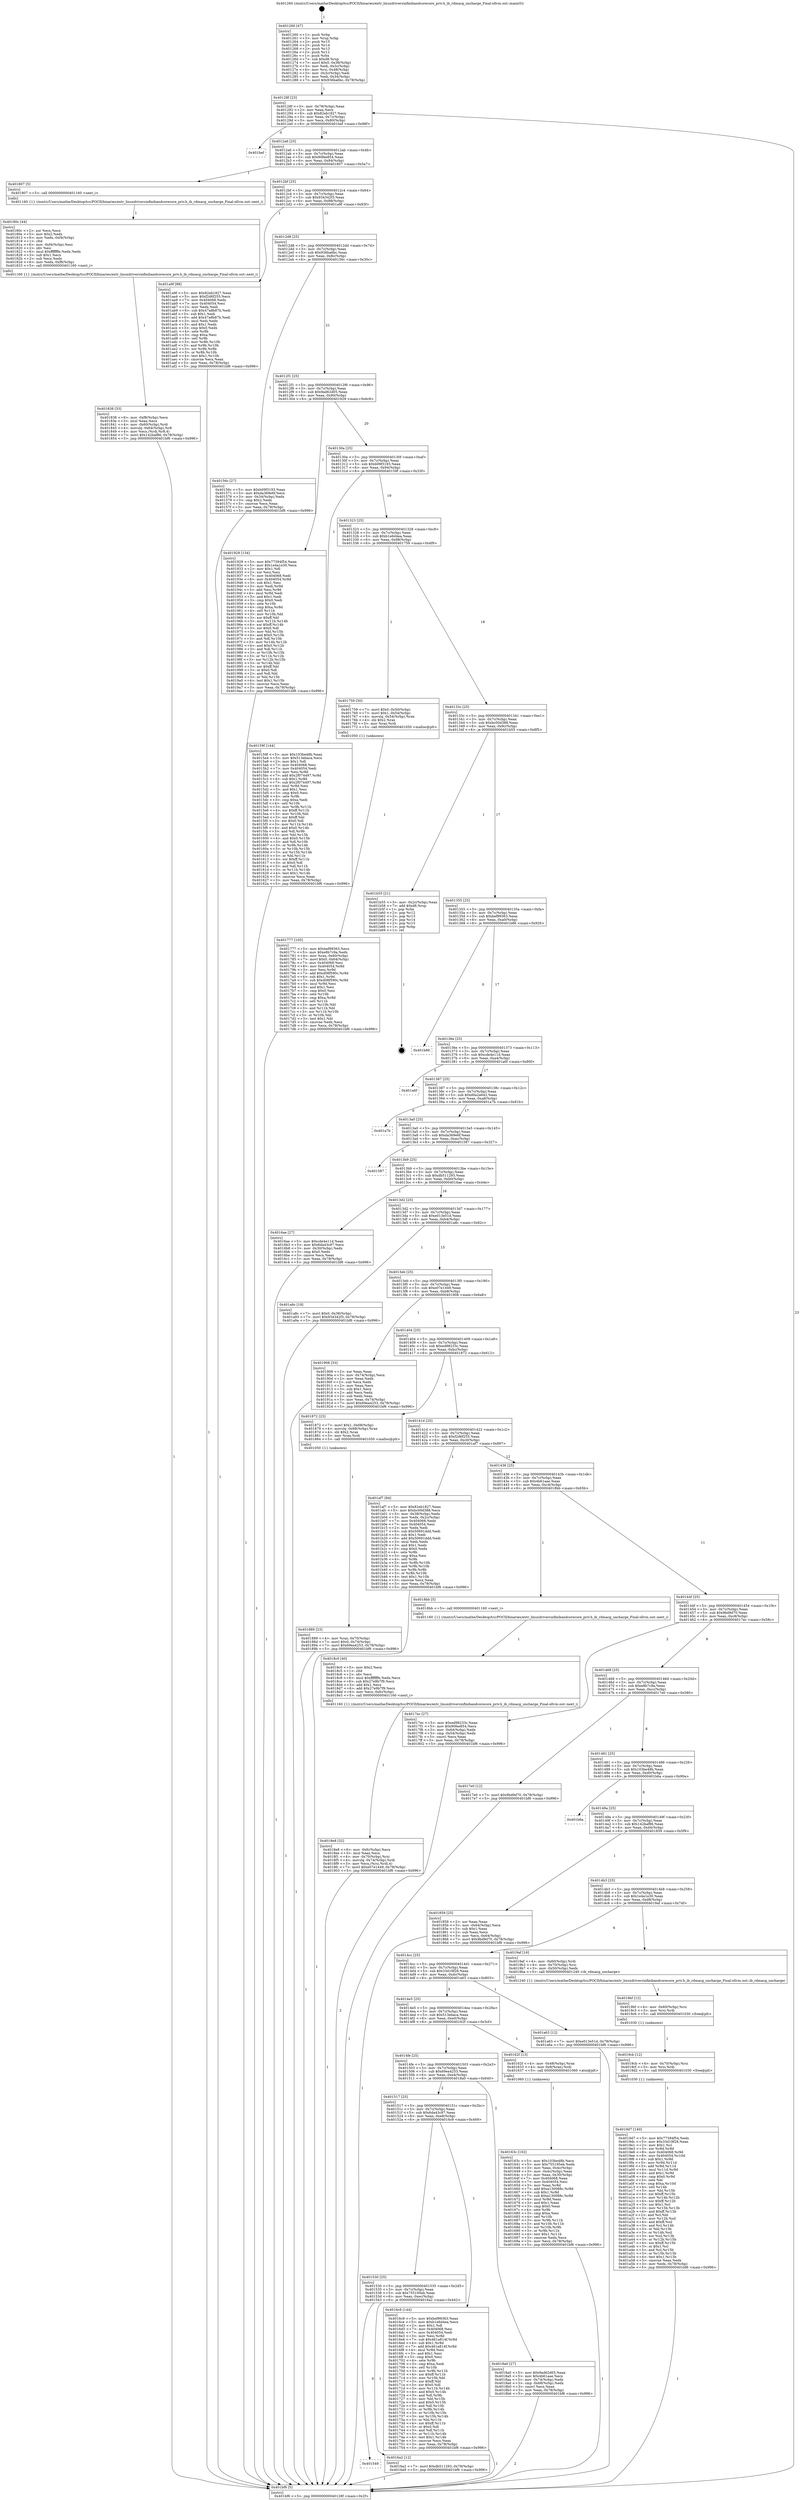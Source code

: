 digraph "0x401260" {
  label = "0x401260 (/mnt/c/Users/mathe/Desktop/tcc/POCII/binaries/extr_linuxdriversinfinibandcorecore_priv.h_ib_rdmacg_uncharge_Final-ollvm.out::main(0))"
  labelloc = "t"
  node[shape=record]

  Entry [label="",width=0.3,height=0.3,shape=circle,fillcolor=black,style=filled]
  "0x40128f" [label="{
     0x40128f [23]\l
     | [instrs]\l
     &nbsp;&nbsp;0x40128f \<+3\>: mov -0x78(%rbp),%eax\l
     &nbsp;&nbsp;0x401292 \<+2\>: mov %eax,%ecx\l
     &nbsp;&nbsp;0x401294 \<+6\>: sub $0x82eb1827,%ecx\l
     &nbsp;&nbsp;0x40129a \<+3\>: mov %eax,-0x7c(%rbp)\l
     &nbsp;&nbsp;0x40129d \<+3\>: mov %ecx,-0x80(%rbp)\l
     &nbsp;&nbsp;0x4012a0 \<+6\>: je 0000000000401bef \<main+0x98f\>\l
  }"]
  "0x401bef" [label="{
     0x401bef\l
  }", style=dashed]
  "0x4012a6" [label="{
     0x4012a6 [25]\l
     | [instrs]\l
     &nbsp;&nbsp;0x4012a6 \<+5\>: jmp 00000000004012ab \<main+0x4b\>\l
     &nbsp;&nbsp;0x4012ab \<+3\>: mov -0x7c(%rbp),%eax\l
     &nbsp;&nbsp;0x4012ae \<+5\>: sub $0x90fee854,%eax\l
     &nbsp;&nbsp;0x4012b3 \<+6\>: mov %eax,-0x84(%rbp)\l
     &nbsp;&nbsp;0x4012b9 \<+6\>: je 0000000000401807 \<main+0x5a7\>\l
  }"]
  Exit [label="",width=0.3,height=0.3,shape=circle,fillcolor=black,style=filled,peripheries=2]
  "0x401807" [label="{
     0x401807 [5]\l
     | [instrs]\l
     &nbsp;&nbsp;0x401807 \<+5\>: call 0000000000401160 \<next_i\>\l
     | [calls]\l
     &nbsp;&nbsp;0x401160 \{1\} (/mnt/c/Users/mathe/Desktop/tcc/POCII/binaries/extr_linuxdriversinfinibandcorecore_priv.h_ib_rdmacg_uncharge_Final-ollvm.out::next_i)\l
  }"]
  "0x4012bf" [label="{
     0x4012bf [25]\l
     | [instrs]\l
     &nbsp;&nbsp;0x4012bf \<+5\>: jmp 00000000004012c4 \<main+0x64\>\l
     &nbsp;&nbsp;0x4012c4 \<+3\>: mov -0x7c(%rbp),%eax\l
     &nbsp;&nbsp;0x4012c7 \<+5\>: sub $0x934342f3,%eax\l
     &nbsp;&nbsp;0x4012cc \<+6\>: mov %eax,-0x88(%rbp)\l
     &nbsp;&nbsp;0x4012d2 \<+6\>: je 0000000000401a9f \<main+0x83f\>\l
  }"]
  "0x4019d7" [label="{
     0x4019d7 [140]\l
     | [instrs]\l
     &nbsp;&nbsp;0x4019d7 \<+5\>: mov $0x77394f54,%edx\l
     &nbsp;&nbsp;0x4019dc \<+5\>: mov $0x33d19f28,%eax\l
     &nbsp;&nbsp;0x4019e1 \<+2\>: mov $0x1,%cl\l
     &nbsp;&nbsp;0x4019e3 \<+3\>: xor %r8d,%r8d\l
     &nbsp;&nbsp;0x4019e6 \<+8\>: mov 0x404068,%r9d\l
     &nbsp;&nbsp;0x4019ee \<+8\>: mov 0x404054,%r10d\l
     &nbsp;&nbsp;0x4019f6 \<+4\>: sub $0x1,%r8d\l
     &nbsp;&nbsp;0x4019fa \<+3\>: mov %r9d,%r11d\l
     &nbsp;&nbsp;0x4019fd \<+3\>: add %r8d,%r11d\l
     &nbsp;&nbsp;0x401a00 \<+4\>: imul %r11d,%r9d\l
     &nbsp;&nbsp;0x401a04 \<+4\>: and $0x1,%r9d\l
     &nbsp;&nbsp;0x401a08 \<+4\>: cmp $0x0,%r9d\l
     &nbsp;&nbsp;0x401a0c \<+3\>: sete %bl\l
     &nbsp;&nbsp;0x401a0f \<+4\>: cmp $0xa,%r10d\l
     &nbsp;&nbsp;0x401a13 \<+4\>: setl %r14b\l
     &nbsp;&nbsp;0x401a17 \<+3\>: mov %bl,%r15b\l
     &nbsp;&nbsp;0x401a1a \<+4\>: xor $0xff,%r15b\l
     &nbsp;&nbsp;0x401a1e \<+3\>: mov %r14b,%r12b\l
     &nbsp;&nbsp;0x401a21 \<+4\>: xor $0xff,%r12b\l
     &nbsp;&nbsp;0x401a25 \<+3\>: xor $0x1,%cl\l
     &nbsp;&nbsp;0x401a28 \<+3\>: mov %r15b,%r13b\l
     &nbsp;&nbsp;0x401a2b \<+4\>: and $0xff,%r13b\l
     &nbsp;&nbsp;0x401a2f \<+2\>: and %cl,%bl\l
     &nbsp;&nbsp;0x401a31 \<+3\>: mov %r12b,%sil\l
     &nbsp;&nbsp;0x401a34 \<+4\>: and $0xff,%sil\l
     &nbsp;&nbsp;0x401a38 \<+3\>: and %cl,%r14b\l
     &nbsp;&nbsp;0x401a3b \<+3\>: or %bl,%r13b\l
     &nbsp;&nbsp;0x401a3e \<+3\>: or %r14b,%sil\l
     &nbsp;&nbsp;0x401a41 \<+3\>: xor %sil,%r13b\l
     &nbsp;&nbsp;0x401a44 \<+3\>: or %r12b,%r15b\l
     &nbsp;&nbsp;0x401a47 \<+4\>: xor $0xff,%r15b\l
     &nbsp;&nbsp;0x401a4b \<+3\>: or $0x1,%cl\l
     &nbsp;&nbsp;0x401a4e \<+3\>: and %cl,%r15b\l
     &nbsp;&nbsp;0x401a51 \<+3\>: or %r15b,%r13b\l
     &nbsp;&nbsp;0x401a54 \<+4\>: test $0x1,%r13b\l
     &nbsp;&nbsp;0x401a58 \<+3\>: cmovne %eax,%edx\l
     &nbsp;&nbsp;0x401a5b \<+3\>: mov %edx,-0x78(%rbp)\l
     &nbsp;&nbsp;0x401a5e \<+5\>: jmp 0000000000401bf6 \<main+0x996\>\l
  }"]
  "0x401a9f" [label="{
     0x401a9f [88]\l
     | [instrs]\l
     &nbsp;&nbsp;0x401a9f \<+5\>: mov $0x82eb1827,%eax\l
     &nbsp;&nbsp;0x401aa4 \<+5\>: mov $0xf2d6f255,%ecx\l
     &nbsp;&nbsp;0x401aa9 \<+7\>: mov 0x404068,%edx\l
     &nbsp;&nbsp;0x401ab0 \<+7\>: mov 0x404054,%esi\l
     &nbsp;&nbsp;0x401ab7 \<+2\>: mov %edx,%edi\l
     &nbsp;&nbsp;0x401ab9 \<+6\>: sub $0x47a8b87b,%edi\l
     &nbsp;&nbsp;0x401abf \<+3\>: sub $0x1,%edi\l
     &nbsp;&nbsp;0x401ac2 \<+6\>: add $0x47a8b87b,%edi\l
     &nbsp;&nbsp;0x401ac8 \<+3\>: imul %edi,%edx\l
     &nbsp;&nbsp;0x401acb \<+3\>: and $0x1,%edx\l
     &nbsp;&nbsp;0x401ace \<+3\>: cmp $0x0,%edx\l
     &nbsp;&nbsp;0x401ad1 \<+4\>: sete %r8b\l
     &nbsp;&nbsp;0x401ad5 \<+3\>: cmp $0xa,%esi\l
     &nbsp;&nbsp;0x401ad8 \<+4\>: setl %r9b\l
     &nbsp;&nbsp;0x401adc \<+3\>: mov %r8b,%r10b\l
     &nbsp;&nbsp;0x401adf \<+3\>: and %r9b,%r10b\l
     &nbsp;&nbsp;0x401ae2 \<+3\>: xor %r9b,%r8b\l
     &nbsp;&nbsp;0x401ae5 \<+3\>: or %r8b,%r10b\l
     &nbsp;&nbsp;0x401ae8 \<+4\>: test $0x1,%r10b\l
     &nbsp;&nbsp;0x401aec \<+3\>: cmovne %ecx,%eax\l
     &nbsp;&nbsp;0x401aef \<+3\>: mov %eax,-0x78(%rbp)\l
     &nbsp;&nbsp;0x401af2 \<+5\>: jmp 0000000000401bf6 \<main+0x996\>\l
  }"]
  "0x4012d8" [label="{
     0x4012d8 [25]\l
     | [instrs]\l
     &nbsp;&nbsp;0x4012d8 \<+5\>: jmp 00000000004012dd \<main+0x7d\>\l
     &nbsp;&nbsp;0x4012dd \<+3\>: mov -0x7c(%rbp),%eax\l
     &nbsp;&nbsp;0x4012e0 \<+5\>: sub $0x936ba6bc,%eax\l
     &nbsp;&nbsp;0x4012e5 \<+6\>: mov %eax,-0x8c(%rbp)\l
     &nbsp;&nbsp;0x4012eb \<+6\>: je 000000000040156c \<main+0x30c\>\l
  }"]
  "0x4019cb" [label="{
     0x4019cb [12]\l
     | [instrs]\l
     &nbsp;&nbsp;0x4019cb \<+4\>: mov -0x70(%rbp),%rsi\l
     &nbsp;&nbsp;0x4019cf \<+3\>: mov %rsi,%rdi\l
     &nbsp;&nbsp;0x4019d2 \<+5\>: call 0000000000401030 \<free@plt\>\l
     | [calls]\l
     &nbsp;&nbsp;0x401030 \{1\} (unknown)\l
  }"]
  "0x40156c" [label="{
     0x40156c [27]\l
     | [instrs]\l
     &nbsp;&nbsp;0x40156c \<+5\>: mov $0xb09f3193,%eax\l
     &nbsp;&nbsp;0x401571 \<+5\>: mov $0xda369e6f,%ecx\l
     &nbsp;&nbsp;0x401576 \<+3\>: mov -0x34(%rbp),%edx\l
     &nbsp;&nbsp;0x401579 \<+3\>: cmp $0x2,%edx\l
     &nbsp;&nbsp;0x40157c \<+3\>: cmovne %ecx,%eax\l
     &nbsp;&nbsp;0x40157f \<+3\>: mov %eax,-0x78(%rbp)\l
     &nbsp;&nbsp;0x401582 \<+5\>: jmp 0000000000401bf6 \<main+0x996\>\l
  }"]
  "0x4012f1" [label="{
     0x4012f1 [25]\l
     | [instrs]\l
     &nbsp;&nbsp;0x4012f1 \<+5\>: jmp 00000000004012f6 \<main+0x96\>\l
     &nbsp;&nbsp;0x4012f6 \<+3\>: mov -0x7c(%rbp),%eax\l
     &nbsp;&nbsp;0x4012f9 \<+5\>: sub $0x9ad62d05,%eax\l
     &nbsp;&nbsp;0x4012fe \<+6\>: mov %eax,-0x90(%rbp)\l
     &nbsp;&nbsp;0x401304 \<+6\>: je 0000000000401929 \<main+0x6c9\>\l
  }"]
  "0x401bf6" [label="{
     0x401bf6 [5]\l
     | [instrs]\l
     &nbsp;&nbsp;0x401bf6 \<+5\>: jmp 000000000040128f \<main+0x2f\>\l
  }"]
  "0x401260" [label="{
     0x401260 [47]\l
     | [instrs]\l
     &nbsp;&nbsp;0x401260 \<+1\>: push %rbp\l
     &nbsp;&nbsp;0x401261 \<+3\>: mov %rsp,%rbp\l
     &nbsp;&nbsp;0x401264 \<+2\>: push %r15\l
     &nbsp;&nbsp;0x401266 \<+2\>: push %r14\l
     &nbsp;&nbsp;0x401268 \<+2\>: push %r13\l
     &nbsp;&nbsp;0x40126a \<+2\>: push %r12\l
     &nbsp;&nbsp;0x40126c \<+1\>: push %rbx\l
     &nbsp;&nbsp;0x40126d \<+7\>: sub $0xd8,%rsp\l
     &nbsp;&nbsp;0x401274 \<+7\>: movl $0x0,-0x38(%rbp)\l
     &nbsp;&nbsp;0x40127b \<+3\>: mov %edi,-0x3c(%rbp)\l
     &nbsp;&nbsp;0x40127e \<+4\>: mov %rsi,-0x48(%rbp)\l
     &nbsp;&nbsp;0x401282 \<+3\>: mov -0x3c(%rbp),%edi\l
     &nbsp;&nbsp;0x401285 \<+3\>: mov %edi,-0x34(%rbp)\l
     &nbsp;&nbsp;0x401288 \<+7\>: movl $0x936ba6bc,-0x78(%rbp)\l
  }"]
  "0x4019bf" [label="{
     0x4019bf [12]\l
     | [instrs]\l
     &nbsp;&nbsp;0x4019bf \<+4\>: mov -0x60(%rbp),%rsi\l
     &nbsp;&nbsp;0x4019c3 \<+3\>: mov %rsi,%rdi\l
     &nbsp;&nbsp;0x4019c6 \<+5\>: call 0000000000401030 \<free@plt\>\l
     | [calls]\l
     &nbsp;&nbsp;0x401030 \{1\} (unknown)\l
  }"]
  "0x401929" [label="{
     0x401929 [134]\l
     | [instrs]\l
     &nbsp;&nbsp;0x401929 \<+5\>: mov $0x77394f54,%eax\l
     &nbsp;&nbsp;0x40192e \<+5\>: mov $0x1e4a1e30,%ecx\l
     &nbsp;&nbsp;0x401933 \<+2\>: mov $0x1,%dl\l
     &nbsp;&nbsp;0x401935 \<+2\>: xor %esi,%esi\l
     &nbsp;&nbsp;0x401937 \<+7\>: mov 0x404068,%edi\l
     &nbsp;&nbsp;0x40193e \<+8\>: mov 0x404054,%r8d\l
     &nbsp;&nbsp;0x401946 \<+3\>: sub $0x1,%esi\l
     &nbsp;&nbsp;0x401949 \<+3\>: mov %edi,%r9d\l
     &nbsp;&nbsp;0x40194c \<+3\>: add %esi,%r9d\l
     &nbsp;&nbsp;0x40194f \<+4\>: imul %r9d,%edi\l
     &nbsp;&nbsp;0x401953 \<+3\>: and $0x1,%edi\l
     &nbsp;&nbsp;0x401956 \<+3\>: cmp $0x0,%edi\l
     &nbsp;&nbsp;0x401959 \<+4\>: sete %r10b\l
     &nbsp;&nbsp;0x40195d \<+4\>: cmp $0xa,%r8d\l
     &nbsp;&nbsp;0x401961 \<+4\>: setl %r11b\l
     &nbsp;&nbsp;0x401965 \<+3\>: mov %r10b,%bl\l
     &nbsp;&nbsp;0x401968 \<+3\>: xor $0xff,%bl\l
     &nbsp;&nbsp;0x40196b \<+3\>: mov %r11b,%r14b\l
     &nbsp;&nbsp;0x40196e \<+4\>: xor $0xff,%r14b\l
     &nbsp;&nbsp;0x401972 \<+3\>: xor $0x0,%dl\l
     &nbsp;&nbsp;0x401975 \<+3\>: mov %bl,%r15b\l
     &nbsp;&nbsp;0x401978 \<+4\>: and $0x0,%r15b\l
     &nbsp;&nbsp;0x40197c \<+3\>: and %dl,%r10b\l
     &nbsp;&nbsp;0x40197f \<+3\>: mov %r14b,%r12b\l
     &nbsp;&nbsp;0x401982 \<+4\>: and $0x0,%r12b\l
     &nbsp;&nbsp;0x401986 \<+3\>: and %dl,%r11b\l
     &nbsp;&nbsp;0x401989 \<+3\>: or %r10b,%r15b\l
     &nbsp;&nbsp;0x40198c \<+3\>: or %r11b,%r12b\l
     &nbsp;&nbsp;0x40198f \<+3\>: xor %r12b,%r15b\l
     &nbsp;&nbsp;0x401992 \<+3\>: or %r14b,%bl\l
     &nbsp;&nbsp;0x401995 \<+3\>: xor $0xff,%bl\l
     &nbsp;&nbsp;0x401998 \<+3\>: or $0x0,%dl\l
     &nbsp;&nbsp;0x40199b \<+2\>: and %dl,%bl\l
     &nbsp;&nbsp;0x40199d \<+3\>: or %bl,%r15b\l
     &nbsp;&nbsp;0x4019a0 \<+4\>: test $0x1,%r15b\l
     &nbsp;&nbsp;0x4019a4 \<+3\>: cmovne %ecx,%eax\l
     &nbsp;&nbsp;0x4019a7 \<+3\>: mov %eax,-0x78(%rbp)\l
     &nbsp;&nbsp;0x4019aa \<+5\>: jmp 0000000000401bf6 \<main+0x996\>\l
  }"]
  "0x40130a" [label="{
     0x40130a [25]\l
     | [instrs]\l
     &nbsp;&nbsp;0x40130a \<+5\>: jmp 000000000040130f \<main+0xaf\>\l
     &nbsp;&nbsp;0x40130f \<+3\>: mov -0x7c(%rbp),%eax\l
     &nbsp;&nbsp;0x401312 \<+5\>: sub $0xb09f3193,%eax\l
     &nbsp;&nbsp;0x401317 \<+6\>: mov %eax,-0x94(%rbp)\l
     &nbsp;&nbsp;0x40131d \<+6\>: je 000000000040159f \<main+0x33f\>\l
  }"]
  "0x4018e8" [label="{
     0x4018e8 [32]\l
     | [instrs]\l
     &nbsp;&nbsp;0x4018e8 \<+6\>: mov -0xfc(%rbp),%ecx\l
     &nbsp;&nbsp;0x4018ee \<+3\>: imul %eax,%ecx\l
     &nbsp;&nbsp;0x4018f1 \<+4\>: mov -0x70(%rbp),%rsi\l
     &nbsp;&nbsp;0x4018f5 \<+4\>: movslq -0x74(%rbp),%rdi\l
     &nbsp;&nbsp;0x4018f9 \<+3\>: mov %ecx,(%rsi,%rdi,4)\l
     &nbsp;&nbsp;0x4018fc \<+7\>: movl $0xe07e1449,-0x78(%rbp)\l
     &nbsp;&nbsp;0x401903 \<+5\>: jmp 0000000000401bf6 \<main+0x996\>\l
  }"]
  "0x40159f" [label="{
     0x40159f [144]\l
     | [instrs]\l
     &nbsp;&nbsp;0x40159f \<+5\>: mov $0x103be48b,%eax\l
     &nbsp;&nbsp;0x4015a4 \<+5\>: mov $0x513ebaca,%ecx\l
     &nbsp;&nbsp;0x4015a9 \<+2\>: mov $0x1,%dl\l
     &nbsp;&nbsp;0x4015ab \<+7\>: mov 0x404068,%esi\l
     &nbsp;&nbsp;0x4015b2 \<+7\>: mov 0x404054,%edi\l
     &nbsp;&nbsp;0x4015b9 \<+3\>: mov %esi,%r8d\l
     &nbsp;&nbsp;0x4015bc \<+7\>: add $0x2f074497,%r8d\l
     &nbsp;&nbsp;0x4015c3 \<+4\>: sub $0x1,%r8d\l
     &nbsp;&nbsp;0x4015c7 \<+7\>: sub $0x2f074497,%r8d\l
     &nbsp;&nbsp;0x4015ce \<+4\>: imul %r8d,%esi\l
     &nbsp;&nbsp;0x4015d2 \<+3\>: and $0x1,%esi\l
     &nbsp;&nbsp;0x4015d5 \<+3\>: cmp $0x0,%esi\l
     &nbsp;&nbsp;0x4015d8 \<+4\>: sete %r9b\l
     &nbsp;&nbsp;0x4015dc \<+3\>: cmp $0xa,%edi\l
     &nbsp;&nbsp;0x4015df \<+4\>: setl %r10b\l
     &nbsp;&nbsp;0x4015e3 \<+3\>: mov %r9b,%r11b\l
     &nbsp;&nbsp;0x4015e6 \<+4\>: xor $0xff,%r11b\l
     &nbsp;&nbsp;0x4015ea \<+3\>: mov %r10b,%bl\l
     &nbsp;&nbsp;0x4015ed \<+3\>: xor $0xff,%bl\l
     &nbsp;&nbsp;0x4015f0 \<+3\>: xor $0x0,%dl\l
     &nbsp;&nbsp;0x4015f3 \<+3\>: mov %r11b,%r14b\l
     &nbsp;&nbsp;0x4015f6 \<+4\>: and $0x0,%r14b\l
     &nbsp;&nbsp;0x4015fa \<+3\>: and %dl,%r9b\l
     &nbsp;&nbsp;0x4015fd \<+3\>: mov %bl,%r15b\l
     &nbsp;&nbsp;0x401600 \<+4\>: and $0x0,%r15b\l
     &nbsp;&nbsp;0x401604 \<+3\>: and %dl,%r10b\l
     &nbsp;&nbsp;0x401607 \<+3\>: or %r9b,%r14b\l
     &nbsp;&nbsp;0x40160a \<+3\>: or %r10b,%r15b\l
     &nbsp;&nbsp;0x40160d \<+3\>: xor %r15b,%r14b\l
     &nbsp;&nbsp;0x401610 \<+3\>: or %bl,%r11b\l
     &nbsp;&nbsp;0x401613 \<+4\>: xor $0xff,%r11b\l
     &nbsp;&nbsp;0x401617 \<+3\>: or $0x0,%dl\l
     &nbsp;&nbsp;0x40161a \<+3\>: and %dl,%r11b\l
     &nbsp;&nbsp;0x40161d \<+3\>: or %r11b,%r14b\l
     &nbsp;&nbsp;0x401620 \<+4\>: test $0x1,%r14b\l
     &nbsp;&nbsp;0x401624 \<+3\>: cmovne %ecx,%eax\l
     &nbsp;&nbsp;0x401627 \<+3\>: mov %eax,-0x78(%rbp)\l
     &nbsp;&nbsp;0x40162a \<+5\>: jmp 0000000000401bf6 \<main+0x996\>\l
  }"]
  "0x401323" [label="{
     0x401323 [25]\l
     | [instrs]\l
     &nbsp;&nbsp;0x401323 \<+5\>: jmp 0000000000401328 \<main+0xc8\>\l
     &nbsp;&nbsp;0x401328 \<+3\>: mov -0x7c(%rbp),%eax\l
     &nbsp;&nbsp;0x40132b \<+5\>: sub $0xb1e6d4ea,%eax\l
     &nbsp;&nbsp;0x401330 \<+6\>: mov %eax,-0x98(%rbp)\l
     &nbsp;&nbsp;0x401336 \<+6\>: je 0000000000401759 \<main+0x4f9\>\l
  }"]
  "0x4018c0" [label="{
     0x4018c0 [40]\l
     | [instrs]\l
     &nbsp;&nbsp;0x4018c0 \<+5\>: mov $0x2,%ecx\l
     &nbsp;&nbsp;0x4018c5 \<+1\>: cltd\l
     &nbsp;&nbsp;0x4018c6 \<+2\>: idiv %ecx\l
     &nbsp;&nbsp;0x4018c8 \<+6\>: imul $0xfffffffe,%edx,%ecx\l
     &nbsp;&nbsp;0x4018ce \<+6\>: sub $0x27e9b7f9,%ecx\l
     &nbsp;&nbsp;0x4018d4 \<+3\>: add $0x1,%ecx\l
     &nbsp;&nbsp;0x4018d7 \<+6\>: add $0x27e9b7f9,%ecx\l
     &nbsp;&nbsp;0x4018dd \<+6\>: mov %ecx,-0xfc(%rbp)\l
     &nbsp;&nbsp;0x4018e3 \<+5\>: call 0000000000401160 \<next_i\>\l
     | [calls]\l
     &nbsp;&nbsp;0x401160 \{1\} (/mnt/c/Users/mathe/Desktop/tcc/POCII/binaries/extr_linuxdriversinfinibandcorecore_priv.h_ib_rdmacg_uncharge_Final-ollvm.out::next_i)\l
  }"]
  "0x401759" [label="{
     0x401759 [30]\l
     | [instrs]\l
     &nbsp;&nbsp;0x401759 \<+7\>: movl $0x0,-0x50(%rbp)\l
     &nbsp;&nbsp;0x401760 \<+7\>: movl $0x1,-0x54(%rbp)\l
     &nbsp;&nbsp;0x401767 \<+4\>: movslq -0x54(%rbp),%rax\l
     &nbsp;&nbsp;0x40176b \<+4\>: shl $0x2,%rax\l
     &nbsp;&nbsp;0x40176f \<+3\>: mov %rax,%rdi\l
     &nbsp;&nbsp;0x401772 \<+5\>: call 0000000000401050 \<malloc@plt\>\l
     | [calls]\l
     &nbsp;&nbsp;0x401050 \{1\} (unknown)\l
  }"]
  "0x40133c" [label="{
     0x40133c [25]\l
     | [instrs]\l
     &nbsp;&nbsp;0x40133c \<+5\>: jmp 0000000000401341 \<main+0xe1\>\l
     &nbsp;&nbsp;0x401341 \<+3\>: mov -0x7c(%rbp),%eax\l
     &nbsp;&nbsp;0x401344 \<+5\>: sub $0xbc00d388,%eax\l
     &nbsp;&nbsp;0x401349 \<+6\>: mov %eax,-0x9c(%rbp)\l
     &nbsp;&nbsp;0x40134f \<+6\>: je 0000000000401b55 \<main+0x8f5\>\l
  }"]
  "0x401889" [label="{
     0x401889 [23]\l
     | [instrs]\l
     &nbsp;&nbsp;0x401889 \<+4\>: mov %rax,-0x70(%rbp)\l
     &nbsp;&nbsp;0x40188d \<+7\>: movl $0x0,-0x74(%rbp)\l
     &nbsp;&nbsp;0x401894 \<+7\>: movl $0x69ea4253,-0x78(%rbp)\l
     &nbsp;&nbsp;0x40189b \<+5\>: jmp 0000000000401bf6 \<main+0x996\>\l
  }"]
  "0x401b55" [label="{
     0x401b55 [21]\l
     | [instrs]\l
     &nbsp;&nbsp;0x401b55 \<+3\>: mov -0x2c(%rbp),%eax\l
     &nbsp;&nbsp;0x401b58 \<+7\>: add $0xd8,%rsp\l
     &nbsp;&nbsp;0x401b5f \<+1\>: pop %rbx\l
     &nbsp;&nbsp;0x401b60 \<+2\>: pop %r12\l
     &nbsp;&nbsp;0x401b62 \<+2\>: pop %r13\l
     &nbsp;&nbsp;0x401b64 \<+2\>: pop %r14\l
     &nbsp;&nbsp;0x401b66 \<+2\>: pop %r15\l
     &nbsp;&nbsp;0x401b68 \<+1\>: pop %rbp\l
     &nbsp;&nbsp;0x401b69 \<+1\>: ret\l
  }"]
  "0x401355" [label="{
     0x401355 [25]\l
     | [instrs]\l
     &nbsp;&nbsp;0x401355 \<+5\>: jmp 000000000040135a \<main+0xfa\>\l
     &nbsp;&nbsp;0x40135a \<+3\>: mov -0x7c(%rbp),%eax\l
     &nbsp;&nbsp;0x40135d \<+5\>: sub $0xbef99363,%eax\l
     &nbsp;&nbsp;0x401362 \<+6\>: mov %eax,-0xa0(%rbp)\l
     &nbsp;&nbsp;0x401368 \<+6\>: je 0000000000401b86 \<main+0x926\>\l
  }"]
  "0x401838" [label="{
     0x401838 [33]\l
     | [instrs]\l
     &nbsp;&nbsp;0x401838 \<+6\>: mov -0xf8(%rbp),%ecx\l
     &nbsp;&nbsp;0x40183e \<+3\>: imul %eax,%ecx\l
     &nbsp;&nbsp;0x401841 \<+4\>: mov -0x60(%rbp),%rdi\l
     &nbsp;&nbsp;0x401845 \<+4\>: movslq -0x64(%rbp),%r8\l
     &nbsp;&nbsp;0x401849 \<+4\>: mov %ecx,(%rdi,%r8,4)\l
     &nbsp;&nbsp;0x40184d \<+7\>: movl $0x142baf86,-0x78(%rbp)\l
     &nbsp;&nbsp;0x401854 \<+5\>: jmp 0000000000401bf6 \<main+0x996\>\l
  }"]
  "0x401b86" [label="{
     0x401b86\l
  }", style=dashed]
  "0x40136e" [label="{
     0x40136e [25]\l
     | [instrs]\l
     &nbsp;&nbsp;0x40136e \<+5\>: jmp 0000000000401373 \<main+0x113\>\l
     &nbsp;&nbsp;0x401373 \<+3\>: mov -0x7c(%rbp),%eax\l
     &nbsp;&nbsp;0x401376 \<+5\>: sub $0xcde4e11d,%eax\l
     &nbsp;&nbsp;0x40137b \<+6\>: mov %eax,-0xa4(%rbp)\l
     &nbsp;&nbsp;0x401381 \<+6\>: je 0000000000401a6f \<main+0x80f\>\l
  }"]
  "0x40180c" [label="{
     0x40180c [44]\l
     | [instrs]\l
     &nbsp;&nbsp;0x40180c \<+2\>: xor %ecx,%ecx\l
     &nbsp;&nbsp;0x40180e \<+5\>: mov $0x2,%edx\l
     &nbsp;&nbsp;0x401813 \<+6\>: mov %edx,-0xf4(%rbp)\l
     &nbsp;&nbsp;0x401819 \<+1\>: cltd\l
     &nbsp;&nbsp;0x40181a \<+6\>: mov -0xf4(%rbp),%esi\l
     &nbsp;&nbsp;0x401820 \<+2\>: idiv %esi\l
     &nbsp;&nbsp;0x401822 \<+6\>: imul $0xfffffffe,%edx,%edx\l
     &nbsp;&nbsp;0x401828 \<+3\>: sub $0x1,%ecx\l
     &nbsp;&nbsp;0x40182b \<+2\>: sub %ecx,%edx\l
     &nbsp;&nbsp;0x40182d \<+6\>: mov %edx,-0xf8(%rbp)\l
     &nbsp;&nbsp;0x401833 \<+5\>: call 0000000000401160 \<next_i\>\l
     | [calls]\l
     &nbsp;&nbsp;0x401160 \{1\} (/mnt/c/Users/mathe/Desktop/tcc/POCII/binaries/extr_linuxdriversinfinibandcorecore_priv.h_ib_rdmacg_uncharge_Final-ollvm.out::next_i)\l
  }"]
  "0x401a6f" [label="{
     0x401a6f\l
  }", style=dashed]
  "0x401387" [label="{
     0x401387 [25]\l
     | [instrs]\l
     &nbsp;&nbsp;0x401387 \<+5\>: jmp 000000000040138c \<main+0x12c\>\l
     &nbsp;&nbsp;0x40138c \<+3\>: mov -0x7c(%rbp),%eax\l
     &nbsp;&nbsp;0x40138f \<+5\>: sub $0xd0a2a642,%eax\l
     &nbsp;&nbsp;0x401394 \<+6\>: mov %eax,-0xa8(%rbp)\l
     &nbsp;&nbsp;0x40139a \<+6\>: je 0000000000401a7b \<main+0x81b\>\l
  }"]
  "0x401777" [label="{
     0x401777 [105]\l
     | [instrs]\l
     &nbsp;&nbsp;0x401777 \<+5\>: mov $0xbef99363,%ecx\l
     &nbsp;&nbsp;0x40177c \<+5\>: mov $0xe8b7c9a,%edx\l
     &nbsp;&nbsp;0x401781 \<+4\>: mov %rax,-0x60(%rbp)\l
     &nbsp;&nbsp;0x401785 \<+7\>: movl $0x0,-0x64(%rbp)\l
     &nbsp;&nbsp;0x40178c \<+7\>: mov 0x404068,%esi\l
     &nbsp;&nbsp;0x401793 \<+8\>: mov 0x404054,%r8d\l
     &nbsp;&nbsp;0x40179b \<+3\>: mov %esi,%r9d\l
     &nbsp;&nbsp;0x40179e \<+7\>: add $0xd08f590c,%r9d\l
     &nbsp;&nbsp;0x4017a5 \<+4\>: sub $0x1,%r9d\l
     &nbsp;&nbsp;0x4017a9 \<+7\>: sub $0xd08f590c,%r9d\l
     &nbsp;&nbsp;0x4017b0 \<+4\>: imul %r9d,%esi\l
     &nbsp;&nbsp;0x4017b4 \<+3\>: and $0x1,%esi\l
     &nbsp;&nbsp;0x4017b7 \<+3\>: cmp $0x0,%esi\l
     &nbsp;&nbsp;0x4017ba \<+4\>: sete %r10b\l
     &nbsp;&nbsp;0x4017be \<+4\>: cmp $0xa,%r8d\l
     &nbsp;&nbsp;0x4017c2 \<+4\>: setl %r11b\l
     &nbsp;&nbsp;0x4017c6 \<+3\>: mov %r10b,%bl\l
     &nbsp;&nbsp;0x4017c9 \<+3\>: and %r11b,%bl\l
     &nbsp;&nbsp;0x4017cc \<+3\>: xor %r11b,%r10b\l
     &nbsp;&nbsp;0x4017cf \<+3\>: or %r10b,%bl\l
     &nbsp;&nbsp;0x4017d2 \<+3\>: test $0x1,%bl\l
     &nbsp;&nbsp;0x4017d5 \<+3\>: cmovne %edx,%ecx\l
     &nbsp;&nbsp;0x4017d8 \<+3\>: mov %ecx,-0x78(%rbp)\l
     &nbsp;&nbsp;0x4017db \<+5\>: jmp 0000000000401bf6 \<main+0x996\>\l
  }"]
  "0x401a7b" [label="{
     0x401a7b\l
  }", style=dashed]
  "0x4013a0" [label="{
     0x4013a0 [25]\l
     | [instrs]\l
     &nbsp;&nbsp;0x4013a0 \<+5\>: jmp 00000000004013a5 \<main+0x145\>\l
     &nbsp;&nbsp;0x4013a5 \<+3\>: mov -0x7c(%rbp),%eax\l
     &nbsp;&nbsp;0x4013a8 \<+5\>: sub $0xda369e6f,%eax\l
     &nbsp;&nbsp;0x4013ad \<+6\>: mov %eax,-0xac(%rbp)\l
     &nbsp;&nbsp;0x4013b3 \<+6\>: je 0000000000401587 \<main+0x327\>\l
  }"]
  "0x401549" [label="{
     0x401549\l
  }", style=dashed]
  "0x401587" [label="{
     0x401587\l
  }", style=dashed]
  "0x4013b9" [label="{
     0x4013b9 [25]\l
     | [instrs]\l
     &nbsp;&nbsp;0x4013b9 \<+5\>: jmp 00000000004013be \<main+0x15e\>\l
     &nbsp;&nbsp;0x4013be \<+3\>: mov -0x7c(%rbp),%eax\l
     &nbsp;&nbsp;0x4013c1 \<+5\>: sub $0xdb511293,%eax\l
     &nbsp;&nbsp;0x4013c6 \<+6\>: mov %eax,-0xb0(%rbp)\l
     &nbsp;&nbsp;0x4013cc \<+6\>: je 00000000004016ae \<main+0x44e\>\l
  }"]
  "0x4016a2" [label="{
     0x4016a2 [12]\l
     | [instrs]\l
     &nbsp;&nbsp;0x4016a2 \<+7\>: movl $0xdb511293,-0x78(%rbp)\l
     &nbsp;&nbsp;0x4016a9 \<+5\>: jmp 0000000000401bf6 \<main+0x996\>\l
  }"]
  "0x4016ae" [label="{
     0x4016ae [27]\l
     | [instrs]\l
     &nbsp;&nbsp;0x4016ae \<+5\>: mov $0xcde4e11d,%eax\l
     &nbsp;&nbsp;0x4016b3 \<+5\>: mov $0x6da43c97,%ecx\l
     &nbsp;&nbsp;0x4016b8 \<+3\>: mov -0x30(%rbp),%edx\l
     &nbsp;&nbsp;0x4016bb \<+3\>: cmp $0x0,%edx\l
     &nbsp;&nbsp;0x4016be \<+3\>: cmove %ecx,%eax\l
     &nbsp;&nbsp;0x4016c1 \<+3\>: mov %eax,-0x78(%rbp)\l
     &nbsp;&nbsp;0x4016c4 \<+5\>: jmp 0000000000401bf6 \<main+0x996\>\l
  }"]
  "0x4013d2" [label="{
     0x4013d2 [25]\l
     | [instrs]\l
     &nbsp;&nbsp;0x4013d2 \<+5\>: jmp 00000000004013d7 \<main+0x177\>\l
     &nbsp;&nbsp;0x4013d7 \<+3\>: mov -0x7c(%rbp),%eax\l
     &nbsp;&nbsp;0x4013da \<+5\>: sub $0xe013e51d,%eax\l
     &nbsp;&nbsp;0x4013df \<+6\>: mov %eax,-0xb4(%rbp)\l
     &nbsp;&nbsp;0x4013e5 \<+6\>: je 0000000000401a8c \<main+0x82c\>\l
  }"]
  "0x401530" [label="{
     0x401530 [25]\l
     | [instrs]\l
     &nbsp;&nbsp;0x401530 \<+5\>: jmp 0000000000401535 \<main+0x2d5\>\l
     &nbsp;&nbsp;0x401535 \<+3\>: mov -0x7c(%rbp),%eax\l
     &nbsp;&nbsp;0x401538 \<+5\>: sub $0x755195eb,%eax\l
     &nbsp;&nbsp;0x40153d \<+6\>: mov %eax,-0xec(%rbp)\l
     &nbsp;&nbsp;0x401543 \<+6\>: je 00000000004016a2 \<main+0x442\>\l
  }"]
  "0x401a8c" [label="{
     0x401a8c [19]\l
     | [instrs]\l
     &nbsp;&nbsp;0x401a8c \<+7\>: movl $0x0,-0x38(%rbp)\l
     &nbsp;&nbsp;0x401a93 \<+7\>: movl $0x934342f3,-0x78(%rbp)\l
     &nbsp;&nbsp;0x401a9a \<+5\>: jmp 0000000000401bf6 \<main+0x996\>\l
  }"]
  "0x4013eb" [label="{
     0x4013eb [25]\l
     | [instrs]\l
     &nbsp;&nbsp;0x4013eb \<+5\>: jmp 00000000004013f0 \<main+0x190\>\l
     &nbsp;&nbsp;0x4013f0 \<+3\>: mov -0x7c(%rbp),%eax\l
     &nbsp;&nbsp;0x4013f3 \<+5\>: sub $0xe07e1449,%eax\l
     &nbsp;&nbsp;0x4013f8 \<+6\>: mov %eax,-0xb8(%rbp)\l
     &nbsp;&nbsp;0x4013fe \<+6\>: je 0000000000401908 \<main+0x6a8\>\l
  }"]
  "0x4016c9" [label="{
     0x4016c9 [144]\l
     | [instrs]\l
     &nbsp;&nbsp;0x4016c9 \<+5\>: mov $0xbef99363,%eax\l
     &nbsp;&nbsp;0x4016ce \<+5\>: mov $0xb1e6d4ea,%ecx\l
     &nbsp;&nbsp;0x4016d3 \<+2\>: mov $0x1,%dl\l
     &nbsp;&nbsp;0x4016d5 \<+7\>: mov 0x404068,%esi\l
     &nbsp;&nbsp;0x4016dc \<+7\>: mov 0x404054,%edi\l
     &nbsp;&nbsp;0x4016e3 \<+3\>: mov %esi,%r8d\l
     &nbsp;&nbsp;0x4016e6 \<+7\>: sub $0x461a814f,%r8d\l
     &nbsp;&nbsp;0x4016ed \<+4\>: sub $0x1,%r8d\l
     &nbsp;&nbsp;0x4016f1 \<+7\>: add $0x461a814f,%r8d\l
     &nbsp;&nbsp;0x4016f8 \<+4\>: imul %r8d,%esi\l
     &nbsp;&nbsp;0x4016fc \<+3\>: and $0x1,%esi\l
     &nbsp;&nbsp;0x4016ff \<+3\>: cmp $0x0,%esi\l
     &nbsp;&nbsp;0x401702 \<+4\>: sete %r9b\l
     &nbsp;&nbsp;0x401706 \<+3\>: cmp $0xa,%edi\l
     &nbsp;&nbsp;0x401709 \<+4\>: setl %r10b\l
     &nbsp;&nbsp;0x40170d \<+3\>: mov %r9b,%r11b\l
     &nbsp;&nbsp;0x401710 \<+4\>: xor $0xff,%r11b\l
     &nbsp;&nbsp;0x401714 \<+3\>: mov %r10b,%bl\l
     &nbsp;&nbsp;0x401717 \<+3\>: xor $0xff,%bl\l
     &nbsp;&nbsp;0x40171a \<+3\>: xor $0x0,%dl\l
     &nbsp;&nbsp;0x40171d \<+3\>: mov %r11b,%r14b\l
     &nbsp;&nbsp;0x401720 \<+4\>: and $0x0,%r14b\l
     &nbsp;&nbsp;0x401724 \<+3\>: and %dl,%r9b\l
     &nbsp;&nbsp;0x401727 \<+3\>: mov %bl,%r15b\l
     &nbsp;&nbsp;0x40172a \<+4\>: and $0x0,%r15b\l
     &nbsp;&nbsp;0x40172e \<+3\>: and %dl,%r10b\l
     &nbsp;&nbsp;0x401731 \<+3\>: or %r9b,%r14b\l
     &nbsp;&nbsp;0x401734 \<+3\>: or %r10b,%r15b\l
     &nbsp;&nbsp;0x401737 \<+3\>: xor %r15b,%r14b\l
     &nbsp;&nbsp;0x40173a \<+3\>: or %bl,%r11b\l
     &nbsp;&nbsp;0x40173d \<+4\>: xor $0xff,%r11b\l
     &nbsp;&nbsp;0x401741 \<+3\>: or $0x0,%dl\l
     &nbsp;&nbsp;0x401744 \<+3\>: and %dl,%r11b\l
     &nbsp;&nbsp;0x401747 \<+3\>: or %r11b,%r14b\l
     &nbsp;&nbsp;0x40174a \<+4\>: test $0x1,%r14b\l
     &nbsp;&nbsp;0x40174e \<+3\>: cmovne %ecx,%eax\l
     &nbsp;&nbsp;0x401751 \<+3\>: mov %eax,-0x78(%rbp)\l
     &nbsp;&nbsp;0x401754 \<+5\>: jmp 0000000000401bf6 \<main+0x996\>\l
  }"]
  "0x401908" [label="{
     0x401908 [33]\l
     | [instrs]\l
     &nbsp;&nbsp;0x401908 \<+2\>: xor %eax,%eax\l
     &nbsp;&nbsp;0x40190a \<+3\>: mov -0x74(%rbp),%ecx\l
     &nbsp;&nbsp;0x40190d \<+2\>: mov %eax,%edx\l
     &nbsp;&nbsp;0x40190f \<+2\>: sub %ecx,%edx\l
     &nbsp;&nbsp;0x401911 \<+2\>: mov %eax,%ecx\l
     &nbsp;&nbsp;0x401913 \<+3\>: sub $0x1,%ecx\l
     &nbsp;&nbsp;0x401916 \<+2\>: add %ecx,%edx\l
     &nbsp;&nbsp;0x401918 \<+2\>: sub %edx,%eax\l
     &nbsp;&nbsp;0x40191a \<+3\>: mov %eax,-0x74(%rbp)\l
     &nbsp;&nbsp;0x40191d \<+7\>: movl $0x69ea4253,-0x78(%rbp)\l
     &nbsp;&nbsp;0x401924 \<+5\>: jmp 0000000000401bf6 \<main+0x996\>\l
  }"]
  "0x401404" [label="{
     0x401404 [25]\l
     | [instrs]\l
     &nbsp;&nbsp;0x401404 \<+5\>: jmp 0000000000401409 \<main+0x1a9\>\l
     &nbsp;&nbsp;0x401409 \<+3\>: mov -0x7c(%rbp),%eax\l
     &nbsp;&nbsp;0x40140c \<+5\>: sub $0xed98233c,%eax\l
     &nbsp;&nbsp;0x401411 \<+6\>: mov %eax,-0xbc(%rbp)\l
     &nbsp;&nbsp;0x401417 \<+6\>: je 0000000000401872 \<main+0x612\>\l
  }"]
  "0x401517" [label="{
     0x401517 [25]\l
     | [instrs]\l
     &nbsp;&nbsp;0x401517 \<+5\>: jmp 000000000040151c \<main+0x2bc\>\l
     &nbsp;&nbsp;0x40151c \<+3\>: mov -0x7c(%rbp),%eax\l
     &nbsp;&nbsp;0x40151f \<+5\>: sub $0x6da43c97,%eax\l
     &nbsp;&nbsp;0x401524 \<+6\>: mov %eax,-0xe8(%rbp)\l
     &nbsp;&nbsp;0x40152a \<+6\>: je 00000000004016c9 \<main+0x469\>\l
  }"]
  "0x401872" [label="{
     0x401872 [23]\l
     | [instrs]\l
     &nbsp;&nbsp;0x401872 \<+7\>: movl $0x1,-0x68(%rbp)\l
     &nbsp;&nbsp;0x401879 \<+4\>: movslq -0x68(%rbp),%rax\l
     &nbsp;&nbsp;0x40187d \<+4\>: shl $0x2,%rax\l
     &nbsp;&nbsp;0x401881 \<+3\>: mov %rax,%rdi\l
     &nbsp;&nbsp;0x401884 \<+5\>: call 0000000000401050 \<malloc@plt\>\l
     | [calls]\l
     &nbsp;&nbsp;0x401050 \{1\} (unknown)\l
  }"]
  "0x40141d" [label="{
     0x40141d [25]\l
     | [instrs]\l
     &nbsp;&nbsp;0x40141d \<+5\>: jmp 0000000000401422 \<main+0x1c2\>\l
     &nbsp;&nbsp;0x401422 \<+3\>: mov -0x7c(%rbp),%eax\l
     &nbsp;&nbsp;0x401425 \<+5\>: sub $0xf2d6f255,%eax\l
     &nbsp;&nbsp;0x40142a \<+6\>: mov %eax,-0xc0(%rbp)\l
     &nbsp;&nbsp;0x401430 \<+6\>: je 0000000000401af7 \<main+0x897\>\l
  }"]
  "0x4018a0" [label="{
     0x4018a0 [27]\l
     | [instrs]\l
     &nbsp;&nbsp;0x4018a0 \<+5\>: mov $0x9ad62d05,%eax\l
     &nbsp;&nbsp;0x4018a5 \<+5\>: mov $0x4b61aae,%ecx\l
     &nbsp;&nbsp;0x4018aa \<+3\>: mov -0x74(%rbp),%edx\l
     &nbsp;&nbsp;0x4018ad \<+3\>: cmp -0x68(%rbp),%edx\l
     &nbsp;&nbsp;0x4018b0 \<+3\>: cmovl %ecx,%eax\l
     &nbsp;&nbsp;0x4018b3 \<+3\>: mov %eax,-0x78(%rbp)\l
     &nbsp;&nbsp;0x4018b6 \<+5\>: jmp 0000000000401bf6 \<main+0x996\>\l
  }"]
  "0x401af7" [label="{
     0x401af7 [94]\l
     | [instrs]\l
     &nbsp;&nbsp;0x401af7 \<+5\>: mov $0x82eb1827,%eax\l
     &nbsp;&nbsp;0x401afc \<+5\>: mov $0xbc00d388,%ecx\l
     &nbsp;&nbsp;0x401b01 \<+3\>: mov -0x38(%rbp),%edx\l
     &nbsp;&nbsp;0x401b04 \<+3\>: mov %edx,-0x2c(%rbp)\l
     &nbsp;&nbsp;0x401b07 \<+7\>: mov 0x404068,%edx\l
     &nbsp;&nbsp;0x401b0e \<+7\>: mov 0x404054,%esi\l
     &nbsp;&nbsp;0x401b15 \<+2\>: mov %edx,%edi\l
     &nbsp;&nbsp;0x401b17 \<+6\>: sub $0x50691ddd,%edi\l
     &nbsp;&nbsp;0x401b1d \<+3\>: sub $0x1,%edi\l
     &nbsp;&nbsp;0x401b20 \<+6\>: add $0x50691ddd,%edi\l
     &nbsp;&nbsp;0x401b26 \<+3\>: imul %edi,%edx\l
     &nbsp;&nbsp;0x401b29 \<+3\>: and $0x1,%edx\l
     &nbsp;&nbsp;0x401b2c \<+3\>: cmp $0x0,%edx\l
     &nbsp;&nbsp;0x401b2f \<+4\>: sete %r8b\l
     &nbsp;&nbsp;0x401b33 \<+3\>: cmp $0xa,%esi\l
     &nbsp;&nbsp;0x401b36 \<+4\>: setl %r9b\l
     &nbsp;&nbsp;0x401b3a \<+3\>: mov %r8b,%r10b\l
     &nbsp;&nbsp;0x401b3d \<+3\>: and %r9b,%r10b\l
     &nbsp;&nbsp;0x401b40 \<+3\>: xor %r9b,%r8b\l
     &nbsp;&nbsp;0x401b43 \<+3\>: or %r8b,%r10b\l
     &nbsp;&nbsp;0x401b46 \<+4\>: test $0x1,%r10b\l
     &nbsp;&nbsp;0x401b4a \<+3\>: cmovne %ecx,%eax\l
     &nbsp;&nbsp;0x401b4d \<+3\>: mov %eax,-0x78(%rbp)\l
     &nbsp;&nbsp;0x401b50 \<+5\>: jmp 0000000000401bf6 \<main+0x996\>\l
  }"]
  "0x401436" [label="{
     0x401436 [25]\l
     | [instrs]\l
     &nbsp;&nbsp;0x401436 \<+5\>: jmp 000000000040143b \<main+0x1db\>\l
     &nbsp;&nbsp;0x40143b \<+3\>: mov -0x7c(%rbp),%eax\l
     &nbsp;&nbsp;0x40143e \<+5\>: sub $0x4b61aae,%eax\l
     &nbsp;&nbsp;0x401443 \<+6\>: mov %eax,-0xc4(%rbp)\l
     &nbsp;&nbsp;0x401449 \<+6\>: je 00000000004018bb \<main+0x65b\>\l
  }"]
  "0x40163c" [label="{
     0x40163c [102]\l
     | [instrs]\l
     &nbsp;&nbsp;0x40163c \<+5\>: mov $0x103be48b,%ecx\l
     &nbsp;&nbsp;0x401641 \<+5\>: mov $0x755195eb,%edx\l
     &nbsp;&nbsp;0x401646 \<+3\>: mov %eax,-0x4c(%rbp)\l
     &nbsp;&nbsp;0x401649 \<+3\>: mov -0x4c(%rbp),%eax\l
     &nbsp;&nbsp;0x40164c \<+3\>: mov %eax,-0x30(%rbp)\l
     &nbsp;&nbsp;0x40164f \<+7\>: mov 0x404068,%eax\l
     &nbsp;&nbsp;0x401656 \<+7\>: mov 0x404054,%esi\l
     &nbsp;&nbsp;0x40165d \<+3\>: mov %eax,%r8d\l
     &nbsp;&nbsp;0x401660 \<+7\>: add $0xa130088c,%r8d\l
     &nbsp;&nbsp;0x401667 \<+4\>: sub $0x1,%r8d\l
     &nbsp;&nbsp;0x40166b \<+7\>: sub $0xa130088c,%r8d\l
     &nbsp;&nbsp;0x401672 \<+4\>: imul %r8d,%eax\l
     &nbsp;&nbsp;0x401676 \<+3\>: and $0x1,%eax\l
     &nbsp;&nbsp;0x401679 \<+3\>: cmp $0x0,%eax\l
     &nbsp;&nbsp;0x40167c \<+4\>: sete %r9b\l
     &nbsp;&nbsp;0x401680 \<+3\>: cmp $0xa,%esi\l
     &nbsp;&nbsp;0x401683 \<+4\>: setl %r10b\l
     &nbsp;&nbsp;0x401687 \<+3\>: mov %r9b,%r11b\l
     &nbsp;&nbsp;0x40168a \<+3\>: and %r10b,%r11b\l
     &nbsp;&nbsp;0x40168d \<+3\>: xor %r10b,%r9b\l
     &nbsp;&nbsp;0x401690 \<+3\>: or %r9b,%r11b\l
     &nbsp;&nbsp;0x401693 \<+4\>: test $0x1,%r11b\l
     &nbsp;&nbsp;0x401697 \<+3\>: cmovne %edx,%ecx\l
     &nbsp;&nbsp;0x40169a \<+3\>: mov %ecx,-0x78(%rbp)\l
     &nbsp;&nbsp;0x40169d \<+5\>: jmp 0000000000401bf6 \<main+0x996\>\l
  }"]
  "0x4018bb" [label="{
     0x4018bb [5]\l
     | [instrs]\l
     &nbsp;&nbsp;0x4018bb \<+5\>: call 0000000000401160 \<next_i\>\l
     | [calls]\l
     &nbsp;&nbsp;0x401160 \{1\} (/mnt/c/Users/mathe/Desktop/tcc/POCII/binaries/extr_linuxdriversinfinibandcorecore_priv.h_ib_rdmacg_uncharge_Final-ollvm.out::next_i)\l
  }"]
  "0x40144f" [label="{
     0x40144f [25]\l
     | [instrs]\l
     &nbsp;&nbsp;0x40144f \<+5\>: jmp 0000000000401454 \<main+0x1f4\>\l
     &nbsp;&nbsp;0x401454 \<+3\>: mov -0x7c(%rbp),%eax\l
     &nbsp;&nbsp;0x401457 \<+5\>: sub $0x9bd9d70,%eax\l
     &nbsp;&nbsp;0x40145c \<+6\>: mov %eax,-0xc8(%rbp)\l
     &nbsp;&nbsp;0x401462 \<+6\>: je 00000000004017ec \<main+0x58c\>\l
  }"]
  "0x4014fe" [label="{
     0x4014fe [25]\l
     | [instrs]\l
     &nbsp;&nbsp;0x4014fe \<+5\>: jmp 0000000000401503 \<main+0x2a3\>\l
     &nbsp;&nbsp;0x401503 \<+3\>: mov -0x7c(%rbp),%eax\l
     &nbsp;&nbsp;0x401506 \<+5\>: sub $0x69ea4253,%eax\l
     &nbsp;&nbsp;0x40150b \<+6\>: mov %eax,-0xe4(%rbp)\l
     &nbsp;&nbsp;0x401511 \<+6\>: je 00000000004018a0 \<main+0x640\>\l
  }"]
  "0x4017ec" [label="{
     0x4017ec [27]\l
     | [instrs]\l
     &nbsp;&nbsp;0x4017ec \<+5\>: mov $0xed98233c,%eax\l
     &nbsp;&nbsp;0x4017f1 \<+5\>: mov $0x90fee854,%ecx\l
     &nbsp;&nbsp;0x4017f6 \<+3\>: mov -0x64(%rbp),%edx\l
     &nbsp;&nbsp;0x4017f9 \<+3\>: cmp -0x54(%rbp),%edx\l
     &nbsp;&nbsp;0x4017fc \<+3\>: cmovl %ecx,%eax\l
     &nbsp;&nbsp;0x4017ff \<+3\>: mov %eax,-0x78(%rbp)\l
     &nbsp;&nbsp;0x401802 \<+5\>: jmp 0000000000401bf6 \<main+0x996\>\l
  }"]
  "0x401468" [label="{
     0x401468 [25]\l
     | [instrs]\l
     &nbsp;&nbsp;0x401468 \<+5\>: jmp 000000000040146d \<main+0x20d\>\l
     &nbsp;&nbsp;0x40146d \<+3\>: mov -0x7c(%rbp),%eax\l
     &nbsp;&nbsp;0x401470 \<+5\>: sub $0xe8b7c9a,%eax\l
     &nbsp;&nbsp;0x401475 \<+6\>: mov %eax,-0xcc(%rbp)\l
     &nbsp;&nbsp;0x40147b \<+6\>: je 00000000004017e0 \<main+0x580\>\l
  }"]
  "0x40162f" [label="{
     0x40162f [13]\l
     | [instrs]\l
     &nbsp;&nbsp;0x40162f \<+4\>: mov -0x48(%rbp),%rax\l
     &nbsp;&nbsp;0x401633 \<+4\>: mov 0x8(%rax),%rdi\l
     &nbsp;&nbsp;0x401637 \<+5\>: call 0000000000401060 \<atoi@plt\>\l
     | [calls]\l
     &nbsp;&nbsp;0x401060 \{1\} (unknown)\l
  }"]
  "0x4017e0" [label="{
     0x4017e0 [12]\l
     | [instrs]\l
     &nbsp;&nbsp;0x4017e0 \<+7\>: movl $0x9bd9d70,-0x78(%rbp)\l
     &nbsp;&nbsp;0x4017e7 \<+5\>: jmp 0000000000401bf6 \<main+0x996\>\l
  }"]
  "0x401481" [label="{
     0x401481 [25]\l
     | [instrs]\l
     &nbsp;&nbsp;0x401481 \<+5\>: jmp 0000000000401486 \<main+0x226\>\l
     &nbsp;&nbsp;0x401486 \<+3\>: mov -0x7c(%rbp),%eax\l
     &nbsp;&nbsp;0x401489 \<+5\>: sub $0x103be48b,%eax\l
     &nbsp;&nbsp;0x40148e \<+6\>: mov %eax,-0xd0(%rbp)\l
     &nbsp;&nbsp;0x401494 \<+6\>: je 0000000000401b6a \<main+0x90a\>\l
  }"]
  "0x4014e5" [label="{
     0x4014e5 [25]\l
     | [instrs]\l
     &nbsp;&nbsp;0x4014e5 \<+5\>: jmp 00000000004014ea \<main+0x28a\>\l
     &nbsp;&nbsp;0x4014ea \<+3\>: mov -0x7c(%rbp),%eax\l
     &nbsp;&nbsp;0x4014ed \<+5\>: sub $0x513ebaca,%eax\l
     &nbsp;&nbsp;0x4014f2 \<+6\>: mov %eax,-0xe0(%rbp)\l
     &nbsp;&nbsp;0x4014f8 \<+6\>: je 000000000040162f \<main+0x3cf\>\l
  }"]
  "0x401b6a" [label="{
     0x401b6a\l
  }", style=dashed]
  "0x40149a" [label="{
     0x40149a [25]\l
     | [instrs]\l
     &nbsp;&nbsp;0x40149a \<+5\>: jmp 000000000040149f \<main+0x23f\>\l
     &nbsp;&nbsp;0x40149f \<+3\>: mov -0x7c(%rbp),%eax\l
     &nbsp;&nbsp;0x4014a2 \<+5\>: sub $0x142baf86,%eax\l
     &nbsp;&nbsp;0x4014a7 \<+6\>: mov %eax,-0xd4(%rbp)\l
     &nbsp;&nbsp;0x4014ad \<+6\>: je 0000000000401859 \<main+0x5f9\>\l
  }"]
  "0x401a63" [label="{
     0x401a63 [12]\l
     | [instrs]\l
     &nbsp;&nbsp;0x401a63 \<+7\>: movl $0xe013e51d,-0x78(%rbp)\l
     &nbsp;&nbsp;0x401a6a \<+5\>: jmp 0000000000401bf6 \<main+0x996\>\l
  }"]
  "0x401859" [label="{
     0x401859 [25]\l
     | [instrs]\l
     &nbsp;&nbsp;0x401859 \<+2\>: xor %eax,%eax\l
     &nbsp;&nbsp;0x40185b \<+3\>: mov -0x64(%rbp),%ecx\l
     &nbsp;&nbsp;0x40185e \<+3\>: sub $0x1,%eax\l
     &nbsp;&nbsp;0x401861 \<+2\>: sub %eax,%ecx\l
     &nbsp;&nbsp;0x401863 \<+3\>: mov %ecx,-0x64(%rbp)\l
     &nbsp;&nbsp;0x401866 \<+7\>: movl $0x9bd9d70,-0x78(%rbp)\l
     &nbsp;&nbsp;0x40186d \<+5\>: jmp 0000000000401bf6 \<main+0x996\>\l
  }"]
  "0x4014b3" [label="{
     0x4014b3 [25]\l
     | [instrs]\l
     &nbsp;&nbsp;0x4014b3 \<+5\>: jmp 00000000004014b8 \<main+0x258\>\l
     &nbsp;&nbsp;0x4014b8 \<+3\>: mov -0x7c(%rbp),%eax\l
     &nbsp;&nbsp;0x4014bb \<+5\>: sub $0x1e4a1e30,%eax\l
     &nbsp;&nbsp;0x4014c0 \<+6\>: mov %eax,-0xd8(%rbp)\l
     &nbsp;&nbsp;0x4014c6 \<+6\>: je 00000000004019af \<main+0x74f\>\l
  }"]
  "0x4014cc" [label="{
     0x4014cc [25]\l
     | [instrs]\l
     &nbsp;&nbsp;0x4014cc \<+5\>: jmp 00000000004014d1 \<main+0x271\>\l
     &nbsp;&nbsp;0x4014d1 \<+3\>: mov -0x7c(%rbp),%eax\l
     &nbsp;&nbsp;0x4014d4 \<+5\>: sub $0x33d19f28,%eax\l
     &nbsp;&nbsp;0x4014d9 \<+6\>: mov %eax,-0xdc(%rbp)\l
     &nbsp;&nbsp;0x4014df \<+6\>: je 0000000000401a63 \<main+0x803\>\l
  }"]
  "0x4019af" [label="{
     0x4019af [16]\l
     | [instrs]\l
     &nbsp;&nbsp;0x4019af \<+4\>: mov -0x60(%rbp),%rdi\l
     &nbsp;&nbsp;0x4019b3 \<+4\>: mov -0x70(%rbp),%rsi\l
     &nbsp;&nbsp;0x4019b7 \<+3\>: mov -0x50(%rbp),%edx\l
     &nbsp;&nbsp;0x4019ba \<+5\>: call 0000000000401240 \<ib_rdmacg_uncharge\>\l
     | [calls]\l
     &nbsp;&nbsp;0x401240 \{1\} (/mnt/c/Users/mathe/Desktop/tcc/POCII/binaries/extr_linuxdriversinfinibandcorecore_priv.h_ib_rdmacg_uncharge_Final-ollvm.out::ib_rdmacg_uncharge)\l
  }"]
  Entry -> "0x401260" [label=" 1"]
  "0x40128f" -> "0x401bef" [label=" 0"]
  "0x40128f" -> "0x4012a6" [label=" 24"]
  "0x401b55" -> Exit [label=" 1"]
  "0x4012a6" -> "0x401807" [label=" 1"]
  "0x4012a6" -> "0x4012bf" [label=" 23"]
  "0x401af7" -> "0x401bf6" [label=" 1"]
  "0x4012bf" -> "0x401a9f" [label=" 1"]
  "0x4012bf" -> "0x4012d8" [label=" 22"]
  "0x401a9f" -> "0x401bf6" [label=" 1"]
  "0x4012d8" -> "0x40156c" [label=" 1"]
  "0x4012d8" -> "0x4012f1" [label=" 21"]
  "0x40156c" -> "0x401bf6" [label=" 1"]
  "0x401260" -> "0x40128f" [label=" 1"]
  "0x401bf6" -> "0x40128f" [label=" 23"]
  "0x401a8c" -> "0x401bf6" [label=" 1"]
  "0x4012f1" -> "0x401929" [label=" 1"]
  "0x4012f1" -> "0x40130a" [label=" 20"]
  "0x401a63" -> "0x401bf6" [label=" 1"]
  "0x40130a" -> "0x40159f" [label=" 1"]
  "0x40130a" -> "0x401323" [label=" 19"]
  "0x40159f" -> "0x401bf6" [label=" 1"]
  "0x4019d7" -> "0x401bf6" [label=" 1"]
  "0x401323" -> "0x401759" [label=" 1"]
  "0x401323" -> "0x40133c" [label=" 18"]
  "0x4019cb" -> "0x4019d7" [label=" 1"]
  "0x40133c" -> "0x401b55" [label=" 1"]
  "0x40133c" -> "0x401355" [label=" 17"]
  "0x4019bf" -> "0x4019cb" [label=" 1"]
  "0x401355" -> "0x401b86" [label=" 0"]
  "0x401355" -> "0x40136e" [label=" 17"]
  "0x4019af" -> "0x4019bf" [label=" 1"]
  "0x40136e" -> "0x401a6f" [label=" 0"]
  "0x40136e" -> "0x401387" [label=" 17"]
  "0x401929" -> "0x401bf6" [label=" 1"]
  "0x401387" -> "0x401a7b" [label=" 0"]
  "0x401387" -> "0x4013a0" [label=" 17"]
  "0x401908" -> "0x401bf6" [label=" 1"]
  "0x4013a0" -> "0x401587" [label=" 0"]
  "0x4013a0" -> "0x4013b9" [label=" 17"]
  "0x4018e8" -> "0x401bf6" [label=" 1"]
  "0x4013b9" -> "0x4016ae" [label=" 1"]
  "0x4013b9" -> "0x4013d2" [label=" 16"]
  "0x4018c0" -> "0x4018e8" [label=" 1"]
  "0x4013d2" -> "0x401a8c" [label=" 1"]
  "0x4013d2" -> "0x4013eb" [label=" 15"]
  "0x4018a0" -> "0x401bf6" [label=" 2"]
  "0x4013eb" -> "0x401908" [label=" 1"]
  "0x4013eb" -> "0x401404" [label=" 14"]
  "0x401889" -> "0x401bf6" [label=" 1"]
  "0x401404" -> "0x401872" [label=" 1"]
  "0x401404" -> "0x40141d" [label=" 13"]
  "0x401859" -> "0x401bf6" [label=" 1"]
  "0x40141d" -> "0x401af7" [label=" 1"]
  "0x40141d" -> "0x401436" [label=" 12"]
  "0x401838" -> "0x401bf6" [label=" 1"]
  "0x401436" -> "0x4018bb" [label=" 1"]
  "0x401436" -> "0x40144f" [label=" 11"]
  "0x401807" -> "0x40180c" [label=" 1"]
  "0x40144f" -> "0x4017ec" [label=" 2"]
  "0x40144f" -> "0x401468" [label=" 9"]
  "0x4017ec" -> "0x401bf6" [label=" 2"]
  "0x401468" -> "0x4017e0" [label=" 1"]
  "0x401468" -> "0x401481" [label=" 8"]
  "0x4017e0" -> "0x401bf6" [label=" 1"]
  "0x401481" -> "0x401b6a" [label=" 0"]
  "0x401481" -> "0x40149a" [label=" 8"]
  "0x401759" -> "0x401777" [label=" 1"]
  "0x40149a" -> "0x401859" [label=" 1"]
  "0x40149a" -> "0x4014b3" [label=" 7"]
  "0x4016c9" -> "0x401bf6" [label=" 1"]
  "0x4014b3" -> "0x4019af" [label=" 1"]
  "0x4014b3" -> "0x4014cc" [label=" 6"]
  "0x4016ae" -> "0x401bf6" [label=" 1"]
  "0x4014cc" -> "0x401a63" [label=" 1"]
  "0x4014cc" -> "0x4014e5" [label=" 5"]
  "0x401777" -> "0x401bf6" [label=" 1"]
  "0x4014e5" -> "0x40162f" [label=" 1"]
  "0x4014e5" -> "0x4014fe" [label=" 4"]
  "0x40162f" -> "0x40163c" [label=" 1"]
  "0x40163c" -> "0x401bf6" [label=" 1"]
  "0x40180c" -> "0x401838" [label=" 1"]
  "0x4014fe" -> "0x4018a0" [label=" 2"]
  "0x4014fe" -> "0x401517" [label=" 2"]
  "0x401872" -> "0x401889" [label=" 1"]
  "0x401517" -> "0x4016c9" [label=" 1"]
  "0x401517" -> "0x401530" [label=" 1"]
  "0x4018bb" -> "0x4018c0" [label=" 1"]
  "0x401530" -> "0x4016a2" [label=" 1"]
  "0x401530" -> "0x401549" [label=" 0"]
  "0x4016a2" -> "0x401bf6" [label=" 1"]
}
